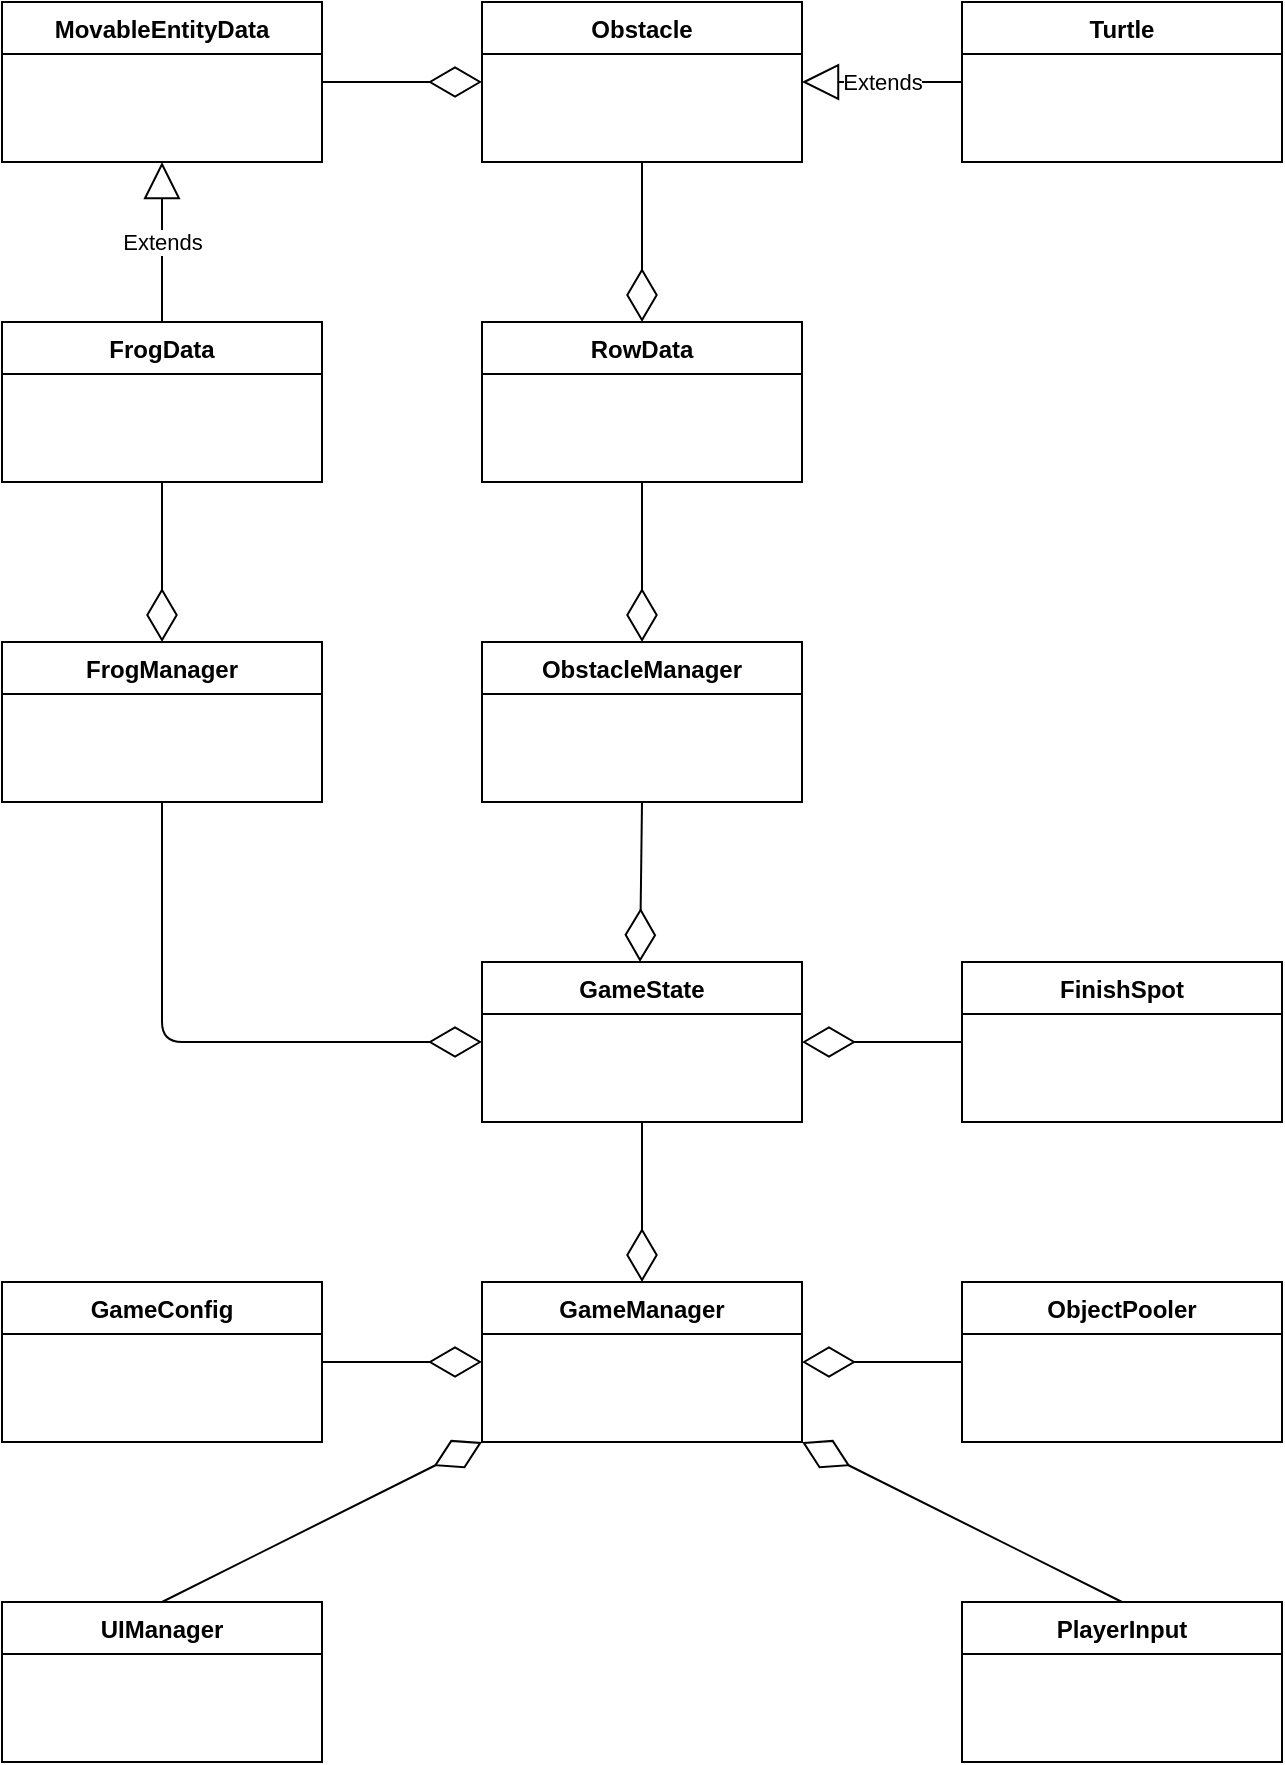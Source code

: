 <mxfile version="13.10.0" type="github">
  <diagram id="AM1Ca5-FUO0PT2yyeDSW" name="Page-1">
    <mxGraphModel dx="1374" dy="852" grid="1" gridSize="10" guides="1" tooltips="1" connect="1" arrows="1" fold="1" page="1" pageScale="1" pageWidth="827" pageHeight="1169" math="0" shadow="0">
      <root>
        <mxCell id="0" />
        <mxCell id="1" parent="0" />
        <mxCell id="vamcHDvXJBKGt-1I8U4q-1" value="FrogData" style="swimlane;fontStyle=1;align=center;verticalAlign=top;childLayout=stackLayout;horizontal=1;startSize=26;horizontalStack=0;resizeParent=1;resizeParentMax=0;resizeLast=0;collapsible=1;marginBottom=0;" parent="1" vertex="1">
          <mxGeometry x="40" y="200" width="160" height="80" as="geometry" />
        </mxCell>
        <mxCell id="vamcHDvXJBKGt-1I8U4q-5" value="MovableEntityData" style="swimlane;fontStyle=1;align=center;verticalAlign=top;childLayout=stackLayout;horizontal=1;startSize=26;horizontalStack=0;resizeParent=1;resizeParentMax=0;resizeLast=0;collapsible=1;marginBottom=0;" parent="1" vertex="1">
          <mxGeometry x="40" y="40" width="160" height="80" as="geometry" />
        </mxCell>
        <mxCell id="vamcHDvXJBKGt-1I8U4q-12" value="FrogManager" style="swimlane;fontStyle=1;align=center;verticalAlign=top;childLayout=stackLayout;horizontal=1;startSize=26;horizontalStack=0;resizeParent=1;resizeParentMax=0;resizeLast=0;collapsible=1;marginBottom=0;" parent="1" vertex="1">
          <mxGeometry x="40" y="360" width="160" height="80" as="geometry" />
        </mxCell>
        <mxCell id="vamcHDvXJBKGt-1I8U4q-16" value="" style="endArrow=diamondThin;endFill=0;endSize=24;html=1;exitX=0.5;exitY=1;exitDx=0;exitDy=0;" parent="1" source="vamcHDvXJBKGt-1I8U4q-1" target="vamcHDvXJBKGt-1I8U4q-12" edge="1">
          <mxGeometry width="160" relative="1" as="geometry">
            <mxPoint x="80" y="340" as="sourcePoint" />
            <mxPoint x="60" y="360" as="targetPoint" />
          </mxGeometry>
        </mxCell>
        <mxCell id="vamcHDvXJBKGt-1I8U4q-17" value="Obstacle" style="swimlane;fontStyle=1;align=center;verticalAlign=top;childLayout=stackLayout;horizontal=1;startSize=26;horizontalStack=0;resizeParent=1;resizeParentMax=0;resizeLast=0;collapsible=1;marginBottom=0;" parent="1" vertex="1">
          <mxGeometry x="280" y="40" width="160" height="80" as="geometry" />
        </mxCell>
        <mxCell id="vamcHDvXJBKGt-1I8U4q-21" value="" style="endArrow=diamondThin;endFill=0;endSize=24;html=1;exitX=1;exitY=0.5;exitDx=0;exitDy=0;entryX=0;entryY=0.5;entryDx=0;entryDy=0;fillColor=#000000;strokeColor=#000000;" parent="1" source="vamcHDvXJBKGt-1I8U4q-5" target="vamcHDvXJBKGt-1I8U4q-17" edge="1">
          <mxGeometry width="160" relative="1" as="geometry">
            <mxPoint x="160" y="79" as="sourcePoint" />
            <mxPoint x="250" y="110" as="targetPoint" />
          </mxGeometry>
        </mxCell>
        <mxCell id="vamcHDvXJBKGt-1I8U4q-22" value="" style="endArrow=diamondThin;endFill=0;endSize=24;html=1;entryX=0.5;entryY=0;entryDx=0;entryDy=0;exitX=0.5;exitY=1;exitDx=0;exitDy=0;" parent="1" source="vamcHDvXJBKGt-1I8U4q-17" target="vamcHDvXJBKGt-1I8U4q-23" edge="1">
          <mxGeometry width="160" relative="1" as="geometry">
            <mxPoint x="360" y="127" as="sourcePoint" />
            <mxPoint x="340" y="200" as="targetPoint" />
          </mxGeometry>
        </mxCell>
        <mxCell id="vamcHDvXJBKGt-1I8U4q-23" value="RowData" style="swimlane;fontStyle=1;align=center;verticalAlign=top;childLayout=stackLayout;horizontal=1;startSize=26;horizontalStack=0;resizeParent=1;resizeParentMax=0;resizeLast=0;collapsible=1;marginBottom=0;" parent="1" vertex="1">
          <mxGeometry x="280" y="200" width="160" height="80" as="geometry" />
        </mxCell>
        <mxCell id="vamcHDvXJBKGt-1I8U4q-27" value="ObstacleManager" style="swimlane;fontStyle=1;align=center;verticalAlign=top;childLayout=stackLayout;horizontal=1;startSize=26;horizontalStack=0;resizeParent=1;resizeParentMax=0;resizeLast=0;collapsible=1;marginBottom=0;" parent="1" vertex="1">
          <mxGeometry x="280" y="360" width="160" height="80" as="geometry" />
        </mxCell>
        <mxCell id="vamcHDvXJBKGt-1I8U4q-31" value="" style="endArrow=diamondThin;endFill=0;endSize=24;html=1;exitX=0.5;exitY=1;exitDx=0;exitDy=0;entryX=0.5;entryY=0;entryDx=0;entryDy=0;" parent="1" source="vamcHDvXJBKGt-1I8U4q-23" target="vamcHDvXJBKGt-1I8U4q-27" edge="1">
          <mxGeometry width="160" relative="1" as="geometry">
            <mxPoint x="359" y="306" as="sourcePoint" />
            <mxPoint x="359" y="350" as="targetPoint" />
          </mxGeometry>
        </mxCell>
        <mxCell id="vamcHDvXJBKGt-1I8U4q-34" value="GameManager" style="swimlane;fontStyle=1;align=center;verticalAlign=top;childLayout=stackLayout;horizontal=1;startSize=26;horizontalStack=0;resizeParent=1;resizeParentMax=0;resizeLast=0;collapsible=1;marginBottom=0;" parent="1" vertex="1">
          <mxGeometry x="280" y="680" width="160" height="80" as="geometry" />
        </mxCell>
        <mxCell id="vamcHDvXJBKGt-1I8U4q-38" value="Turtle" style="swimlane;fontStyle=1;align=center;verticalAlign=top;childLayout=stackLayout;horizontal=1;startSize=26;horizontalStack=0;resizeParent=1;resizeParentMax=0;resizeLast=0;collapsible=1;marginBottom=0;" parent="1" vertex="1">
          <mxGeometry x="520" y="40" width="160" height="80" as="geometry" />
        </mxCell>
        <mxCell id="vamcHDvXJBKGt-1I8U4q-46" value="GameState" style="swimlane;fontStyle=1;align=center;verticalAlign=top;childLayout=stackLayout;horizontal=1;startSize=26;horizontalStack=0;resizeParent=1;resizeParentMax=0;resizeLast=0;collapsible=1;marginBottom=0;shadow=0;" parent="1" vertex="1">
          <mxGeometry x="280" y="520" width="160" height="80" as="geometry" />
        </mxCell>
        <mxCell id="vamcHDvXJBKGt-1I8U4q-50" value="" style="endArrow=diamondThin;endFill=0;endSize=24;html=1;exitX=0.5;exitY=1;exitDx=0;exitDy=0;entryX=0;entryY=0.5;entryDx=0;entryDy=0;" parent="1" source="vamcHDvXJBKGt-1I8U4q-12" target="vamcHDvXJBKGt-1I8U4q-46" edge="1">
          <mxGeometry width="160" relative="1" as="geometry">
            <mxPoint x="90.32" y="322.208" as="sourcePoint" />
            <mxPoint x="280" y="623" as="targetPoint" />
            <Array as="points">
              <mxPoint x="120" y="560" />
            </Array>
          </mxGeometry>
        </mxCell>
        <mxCell id="vamcHDvXJBKGt-1I8U4q-52" value="" style="endArrow=diamondThin;endFill=0;endSize=24;html=1;exitX=0.5;exitY=1;exitDx=0;exitDy=0;entryX=0.5;entryY=0;entryDx=0;entryDy=0;" parent="1" source="vamcHDvXJBKGt-1I8U4q-46" target="vamcHDvXJBKGt-1I8U4q-34" edge="1">
          <mxGeometry width="160" relative="1" as="geometry">
            <mxPoint x="220" y="655" as="sourcePoint" />
            <mxPoint x="360" y="740" as="targetPoint" />
          </mxGeometry>
        </mxCell>
        <mxCell id="vamcHDvXJBKGt-1I8U4q-54" value="PlayerInput" style="swimlane;fontStyle=1;align=center;verticalAlign=top;childLayout=stackLayout;horizontal=1;startSize=26;horizontalStack=0;resizeParent=1;resizeParentMax=0;resizeLast=0;collapsible=1;marginBottom=0;" parent="1" vertex="1">
          <mxGeometry x="520" y="840" width="160" height="80" as="geometry" />
        </mxCell>
        <mxCell id="vamcHDvXJBKGt-1I8U4q-58" value="" style="endArrow=diamondThin;endFill=0;endSize=24;html=1;exitX=0.5;exitY=0;exitDx=0;exitDy=0;entryX=1;entryY=1;entryDx=0;entryDy=0;" parent="1" source="vamcHDvXJBKGt-1I8U4q-54" target="vamcHDvXJBKGt-1I8U4q-34" edge="1">
          <mxGeometry width="160" relative="1" as="geometry">
            <mxPoint x="220" y="770" as="sourcePoint" />
            <mxPoint x="360" y="829" as="targetPoint" />
          </mxGeometry>
        </mxCell>
        <mxCell id="vamcHDvXJBKGt-1I8U4q-59" value="UIManager" style="swimlane;fontStyle=1;align=center;verticalAlign=top;childLayout=stackLayout;horizontal=1;startSize=26;horizontalStack=0;resizeParent=1;resizeParentMax=0;resizeLast=0;collapsible=1;marginBottom=0;" parent="1" vertex="1">
          <mxGeometry x="40" y="840" width="160" height="80" as="geometry" />
        </mxCell>
        <mxCell id="vamcHDvXJBKGt-1I8U4q-66" value="" style="endArrow=diamondThin;endFill=0;endSize=24;html=1;exitX=0.5;exitY=0;exitDx=0;exitDy=0;entryX=0;entryY=1;entryDx=0;entryDy=0;" parent="1" source="vamcHDvXJBKGt-1I8U4q-59" target="vamcHDvXJBKGt-1I8U4q-34" edge="1">
          <mxGeometry width="160" relative="1" as="geometry">
            <mxPoint x="170" y="871.0" as="sourcePoint" />
            <mxPoint x="170" y="800" as="targetPoint" />
          </mxGeometry>
        </mxCell>
        <mxCell id="vamcHDvXJBKGt-1I8U4q-69" value="" style="endArrow=diamondThin;endFill=0;endSize=24;html=1;exitX=0;exitY=0.5;exitDx=0;exitDy=0;entryX=1;entryY=0.5;entryDx=0;entryDy=0;" parent="1" source="vamcHDvXJBKGt-1I8U4q-71" target="vamcHDvXJBKGt-1I8U4q-34" edge="1">
          <mxGeometry width="160" relative="1" as="geometry">
            <mxPoint x="600.0" y="900" as="sourcePoint" />
            <mxPoint x="480" y="795.0" as="targetPoint" />
          </mxGeometry>
        </mxCell>
        <mxCell id="vamcHDvXJBKGt-1I8U4q-70" value="" style="endArrow=diamondThin;endFill=0;endSize=24;html=1;exitX=0.5;exitY=1;exitDx=0;exitDy=0;" parent="1" source="vamcHDvXJBKGt-1I8U4q-27" edge="1">
          <mxGeometry width="160" relative="1" as="geometry">
            <mxPoint x="359.29" y="460" as="sourcePoint" />
            <mxPoint x="359" y="520" as="targetPoint" />
          </mxGeometry>
        </mxCell>
        <mxCell id="vamcHDvXJBKGt-1I8U4q-71" value="ObjectPooler" style="swimlane;fontStyle=1;align=center;verticalAlign=top;childLayout=stackLayout;horizontal=1;startSize=26;horizontalStack=0;resizeParent=1;resizeParentMax=0;resizeLast=0;collapsible=1;marginBottom=0;shadow=0;" parent="1" vertex="1">
          <mxGeometry x="520" y="680" width="160" height="80" as="geometry" />
        </mxCell>
        <mxCell id="vamcHDvXJBKGt-1I8U4q-76" value="Extends" style="endArrow=block;endSize=16;endFill=0;html=1;strokeColor=#000000;fillColor=#000000;exitX=0.5;exitY=0;exitDx=0;exitDy=0;entryX=0.5;entryY=1;entryDx=0;entryDy=0;" parent="1" source="vamcHDvXJBKGt-1I8U4q-1" target="vamcHDvXJBKGt-1I8U4q-5" edge="1">
          <mxGeometry width="160" relative="1" as="geometry">
            <mxPoint x="380" y="430" as="sourcePoint" />
            <mxPoint x="540" y="430" as="targetPoint" />
          </mxGeometry>
        </mxCell>
        <mxCell id="vamcHDvXJBKGt-1I8U4q-77" value="Extends" style="endArrow=block;endSize=16;endFill=0;html=1;strokeColor=#000000;fillColor=#000000;exitX=0;exitY=0.5;exitDx=0;exitDy=0;entryX=1;entryY=0.5;entryDx=0;entryDy=0;" parent="1" source="vamcHDvXJBKGt-1I8U4q-38" target="vamcHDvXJBKGt-1I8U4q-17" edge="1">
          <mxGeometry width="160" relative="1" as="geometry">
            <mxPoint x="380" y="430" as="sourcePoint" />
            <mxPoint x="540" y="430" as="targetPoint" />
          </mxGeometry>
        </mxCell>
        <mxCell id="34vDQEOvOO5dRPOwZs55-1" value="GameConfig" style="swimlane;fontStyle=1;align=center;verticalAlign=top;childLayout=stackLayout;horizontal=1;startSize=26;horizontalStack=0;resizeParent=1;resizeParentMax=0;resizeLast=0;collapsible=1;marginBottom=0;" vertex="1" parent="1">
          <mxGeometry x="40" y="680" width="160" height="80" as="geometry" />
        </mxCell>
        <mxCell id="34vDQEOvOO5dRPOwZs55-2" value="" style="endArrow=diamondThin;endFill=0;endSize=24;html=1;entryX=0;entryY=0.5;entryDx=0;entryDy=0;exitX=1;exitY=0.5;exitDx=0;exitDy=0;" edge="1" parent="1" source="34vDQEOvOO5dRPOwZs55-1" target="vamcHDvXJBKGt-1I8U4q-34">
          <mxGeometry width="160" relative="1" as="geometry">
            <mxPoint x="200" y="730" as="sourcePoint" />
            <mxPoint x="220" y="640" as="targetPoint" />
          </mxGeometry>
        </mxCell>
        <mxCell id="34vDQEOvOO5dRPOwZs55-7" value="FinishSpot" style="swimlane;fontStyle=1;align=center;verticalAlign=top;childLayout=stackLayout;horizontal=1;startSize=26;horizontalStack=0;resizeParent=1;resizeParentMax=0;resizeLast=0;collapsible=1;marginBottom=0;" vertex="1" parent="1">
          <mxGeometry x="520" y="520" width="160" height="80" as="geometry" />
        </mxCell>
        <mxCell id="34vDQEOvOO5dRPOwZs55-8" value="" style="endArrow=diamondThin;endFill=0;endSize=24;html=1;entryX=1;entryY=0.5;entryDx=0;entryDy=0;exitX=0;exitY=0.5;exitDx=0;exitDy=0;" edge="1" parent="1" source="34vDQEOvOO5dRPOwZs55-7" target="vamcHDvXJBKGt-1I8U4q-46">
          <mxGeometry width="160" relative="1" as="geometry">
            <mxPoint x="330" y="510" as="sourcePoint" />
            <mxPoint x="490" y="510" as="targetPoint" />
          </mxGeometry>
        </mxCell>
      </root>
    </mxGraphModel>
  </diagram>
</mxfile>
